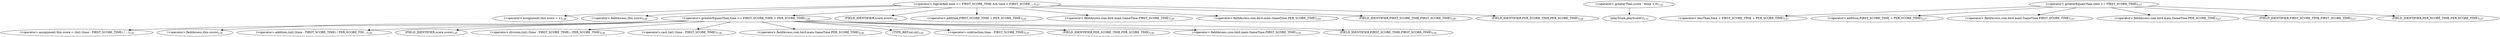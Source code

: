 digraph "TimeToScore" {  
"371" [label = <(&lt;operator&gt;.logicalAnd,time &gt;= FIRST_SCORE_TIME &amp;&amp; time &lt; FIRST_SCORE_...)<SUB>127</SUB>> ]
"422" [label = <(&lt;operator&gt;.greaterThan,score - temp &gt; 0)<SUB>132</SUB>> ]
"372" [label = <(&lt;operator&gt;.greaterEqualsThan,time &gt;= FIRST_SCORE_TIME)<SUB>127</SUB>> ]
"377" [label = <(&lt;operator&gt;.lessThan,time &lt; FIRST_SCORE_TIME + PER_SCORE_TIME)<SUB>127</SUB>> ]
"387" [label = <(&lt;operator&gt;.assignment,this.score = 1)<SUB>128</SUB>> ]
"430" [label = <(playScore,playScore())<SUB>133</SUB>> ]
"379" [label = <(&lt;operator&gt;.addition,FIRST_SCORE_TIME + PER_SCORE_TIME)<SUB>127</SUB>> ]
"388" [label = <(&lt;operator&gt;.fieldAccess,this.score)<SUB>128</SUB>> ]
"394" [label = <(&lt;operator&gt;.greaterEqualsThan,time &gt;= FIRST_SCORE_TIME + PER_SCORE_TIME)<SUB>129</SUB>> ]
"380" [label = <(&lt;operator&gt;.fieldAccess,com.bird.main.GameTime.FIRST_SCORE_TIME)<SUB>127</SUB>> ]
"383" [label = <(&lt;operator&gt;.fieldAccess,com.bird.main.GameTime.PER_SCORE_TIME)<SUB>127</SUB>> ]
"390" [label = <(FIELD_IDENTIFIER,score,score)<SUB>128</SUB>> ]
"396" [label = <(&lt;operator&gt;.addition,FIRST_SCORE_TIME + PER_SCORE_TIME)<SUB>129</SUB>> ]
"404" [label = <(&lt;operator&gt;.assignment,this.score = (int) (time - FIRST_SCORE_TIME) / ...)<SUB>130</SUB>> ]
"382" [label = <(FIELD_IDENTIFIER,FIRST_SCORE_TIME,FIRST_SCORE_TIME)<SUB>127</SUB>> ]
"385" [label = <(FIELD_IDENTIFIER,PER_SCORE_TIME,PER_SCORE_TIME)<SUB>127</SUB>> ]
"397" [label = <(&lt;operator&gt;.fieldAccess,com.bird.main.GameTime.FIRST_SCORE_TIME)<SUB>129</SUB>> ]
"400" [label = <(&lt;operator&gt;.fieldAccess,com.bird.main.GameTime.PER_SCORE_TIME)<SUB>129</SUB>> ]
"405" [label = <(&lt;operator&gt;.fieldAccess,this.score)<SUB>130</SUB>> ]
"408" [label = <(&lt;operator&gt;.addition,(int) (time - FIRST_SCORE_TIME) / PER_SCORE_TIM...)<SUB>130</SUB>> ]
"399" [label = <(FIELD_IDENTIFIER,FIRST_SCORE_TIME,FIRST_SCORE_TIME)<SUB>129</SUB>> ]
"402" [label = <(FIELD_IDENTIFIER,PER_SCORE_TIME,PER_SCORE_TIME)<SUB>129</SUB>> ]
"407" [label = <(FIELD_IDENTIFIER,score,score)<SUB>130</SUB>> ]
"409" [label = <(&lt;operator&gt;.division,(int) (time - FIRST_SCORE_TIME) / PER_SCORE_TIME)<SUB>130</SUB>> ]
"410" [label = <(&lt;operator&gt;.cast,(int) (time - FIRST_SCORE_TIME))<SUB>130</SUB>> ]
"417" [label = <(&lt;operator&gt;.fieldAccess,com.bird.main.GameTime.PER_SCORE_TIME)<SUB>130</SUB>> ]
"411" [label = <(TYPE_REF,int,int)<SUB>130</SUB>> ]
"412" [label = <(&lt;operator&gt;.subtraction,time - FIRST_SCORE_TIME)<SUB>130</SUB>> ]
"419" [label = <(FIELD_IDENTIFIER,PER_SCORE_TIME,PER_SCORE_TIME)<SUB>130</SUB>> ]
"414" [label = <(&lt;operator&gt;.fieldAccess,com.bird.main.GameTime.FIRST_SCORE_TIME)<SUB>130</SUB>> ]
"416" [label = <(FIELD_IDENTIFIER,FIRST_SCORE_TIME,FIRST_SCORE_TIME)<SUB>130</SUB>> ]
  "371" -> "387" 
  "371" -> "402" 
  "371" -> "388" 
  "371" -> "390" 
  "371" -> "399" 
  "371" -> "397" 
  "371" -> "394" 
  "371" -> "396" 
  "371" -> "400" 
  "422" -> "430" 
  "372" -> "385" 
  "372" -> "377" 
  "372" -> "379" 
  "372" -> "382" 
  "372" -> "383" 
  "372" -> "380" 
  "394" -> "409" 
  "394" -> "408" 
  "394" -> "404" 
  "394" -> "419" 
  "394" -> "412" 
  "394" -> "416" 
  "394" -> "411" 
  "394" -> "405" 
  "394" -> "417" 
  "394" -> "407" 
  "394" -> "410" 
  "394" -> "414" 
}
